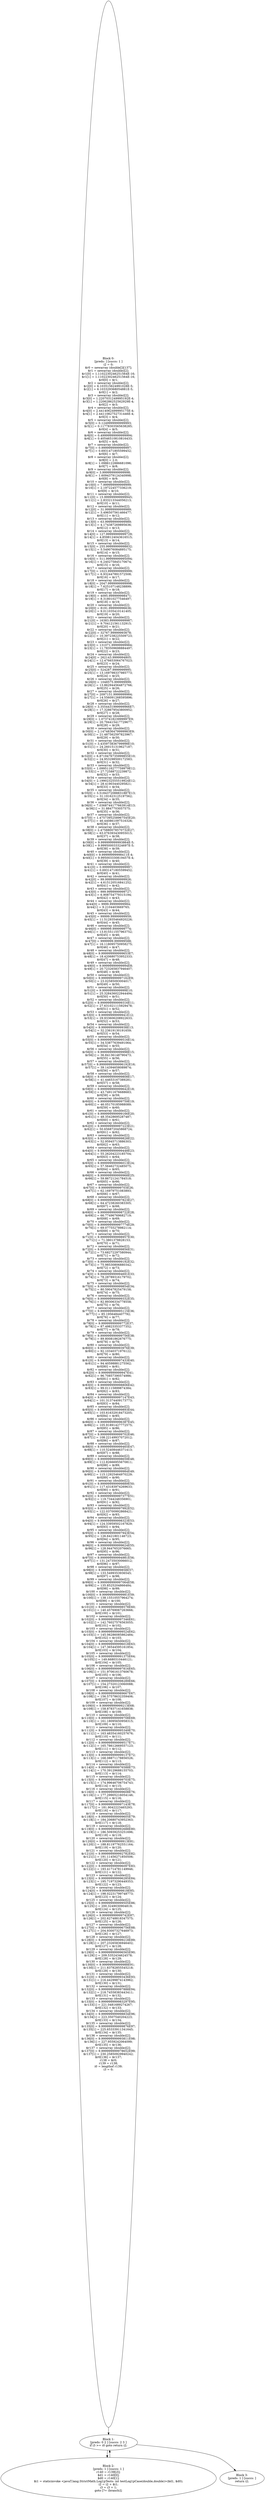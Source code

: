 digraph "unitGraph" {
    "Block 0:
[preds: ] [succs: 1 ]
i2 = 0;
$r0 = newarray (double[])[137];
$r1 = newarray (double)[2];
$r1[0] = 1.1102230246251564E-16;
$r1[1] = 1.1102230246251564E-16;
$r0[0] = $r1;
$r2 = newarray (double)[2];
$r2[0] = 6.103515624991028E-5;
$r2[1] = 6.103329368054881E-5;
$r0[1] = $r2;
$r3 = newarray (double)[2];
$r3[0] = 1.2207031249995192E-4;
$r3[1] = 1.2206286252562929E-4;
$r0[2] = $r3;
$r4 = newarray (double)[2];
$r4[0] = 2.4414062499995175E-4;
$r4[1] = 2.4411082752731446E-4;
$r0[3] = $r4;
$r5 = newarray (double)[2];
$r5[0] = 0.1249999999999993;
$r5[1] = 0.11778303565638285;
$r0[4] = $r5;
$r6 = newarray (double)[2];
$r6[0] = 0.49999999999999994;
$r6[1] = 0.40546510810816433;
$r0[5] = $r6;
$r7 = newarray (double)[2];
$r7[0] = 0.9999999999999997;
$r7[1] = 0.6931471805599452;
$r0[6] = $r7;
$r8 = newarray (double)[2];
$r8[0] = 2.0;
$r8[1] = 1.0986122886681096;
$r0[7] = $r8;
$r9 = newarray (double)[2];
$r9[0] = 3.999999999999998;
$r9[1] = 1.6094379124340998;
$r0[8] = $r9;
$r10 = newarray (double)[2];
$r10[0] = 7.999999999999999;
$r10[1] = 2.197224577336219;
$r0[9] = $r10;
$r11 = newarray (double)[2];
$r11[0] = 15.999999999999945;
$r11[1] = 2.833213344056213;
$r0[10] = $r11;
$r12 = newarray (double)[2];
$r12[0] = 31.99999999999989;
$r12[1] = 3.496507561466477;
$r0[11] = $r12;
$r13 = newarray (double)[2];
$r13[0] = 63.99999999999989;
$r13[1] = 4.174387269895636;
$r0[12] = $r13;
$r14 = newarray (double)[2];
$r14[0] = 127.99999999999729;
$r14[1] = 4.8598124043616515;
$r0[13] = $r14;
$r15 = newarray (double)[2];
$r15[0] = 255.99999999998832;
$r15[1] = 5.549076084895175;
$r0[14] = $r15;
$r16 = newarray (double)[2];
$r16[0] = 511.99999999995094;
$r16[1] = 6.240275845170674;
$r0[15] = $r16;
$r17 = newarray (double)[2];
$r17[0] = 1023.9999999999999;
$r17[1] = 6.932447891572508;
$r0[16] = $r17;
$r18 = newarray (double)[2];
$r18[0] = 2047.9999999999998;
$r18[1] = 7.625107148238899;
$r0[17] = $r18;
$r19 = newarray (double)[2];
$r19[0] = 4095.999999998471;
$r19[1] = 8.318010277546497;
$r0[18] = $r19;
$r20 = newarray (double)[2];
$r20[0] = 8191.999999996636;
$r20[1] = 9.011035410141405;
$r0[19] = $r20;
$r21 = newarray (double)[2];
$r21[0] = 16383.999999999987;
$r21[1] = 9.704121561132915;
$r0[20] = $r21;
$r22 = newarray (double)[2];
$r22[0] = 32767.99999993678;
$r22[1] = 10.397238225509723;
$r0[21] = $r22;
$r23 = newarray (double)[2];
$r23[0] = 131071.99999999984;
$r23[1] = 11.783509698884497;
$r0[22] = $r23;
$r24 = newarray (double)[2];
$r24[0] = 262143.9999994805;
$r24[1] = 12.476653064767023;
$r0[23] = $r24;
$r25 = newarray (double)[2];
$r25[0] = 524287.9999999995;
$r25[1] = 13.169798337985773;
$r0[24] = $r25;
$r26 = newarray (double)[2];
$r26[0] = 1048575.999999999;
$r26[1] = 13.862944564872766;
$r0[25] = $r26;
$r27 = newarray (double)[2];
$r27[0] = 2097151.9999999984;
$r27[1] = 14.556091268595896;
$r0[26] = $r27;
$r28 = newarray (double)[2];
$r28[0] = 3.3554431999999966E7;
$r28[1] = 17.328679543800952;
$r0[27] = $r28;
$r29 = newarray (double)[2];
$r29[0] = 1.073741823999997E9;
$r29[1] = 20.794415417729677;
$r0[28] = $r29;
$r30 = newarray (double)[2];
$r30[0] = 2.1474836479999983E9;
$r30[1] = 21.487562597823967;
$r0[29] = $r30;
$r31 = newarray (double)[2];
$r31[0] = 3.435973836799998E10;
$r31[1] = 24.260151319627187;
$r0[30] = $r31;
$r32 = newarray (double)[2];
$r32[0] = 6.8719476735999855E10;
$r32[1] = 24.953298500172583;
$r0[31] = $r32;
$r33 = newarray (double)[2];
$r33[0] = 1.0995116277759979E12;
$r33[1] = 27.72588722239872;
$r0[32] = $r33;
$r34 = newarray (double)[2];
$r34[0] = 2.1990232555519924E12;
$r34[1] = 28.41903440295821;
$r0[33] = $r34;
$r35 = newarray (double)[2];
$r35[0] = 3.5184372088831887E13;
$r35[1] = 31.191623125197562;
$r0[34] = $r35;
$r36 = newarray (double)[2];
$r36[0] = 7.0368744177663914E13;
$r36[1] = 31.8847703057575;
$r0[35] = $r36;
$r37 = newarray (double)[2];
$r37[0] = 1.4757395258967545E20;
$r37[1] = 46.440861097516326;
$r0[36] = $r37;
$r38 = newarray (double)[2];
$r38[0] = 2.475880078570732E27;
$r38[1] = 63.076393430955015;
$r0[37] = $r38;
$r39 = newarray (double)[2];
$r39[0] = 9.999999999993864E-5;
$r39[1] = 9.999500033324697E-5;
$r0[38] = $r39;
$r40 = newarray (double)[2];
$r40[0] = 9.99999999998411E-4;
$r40[1] = 9.995003330819457E-4;
$r0[39] = $r40;
$r41 = newarray (double)[2];
$r41[0] = 0.9999999999999997;
$r41[1] = 0.6931471805599452;
$r0[40] = $r41;
$r42 = newarray (double)[2];
$r42[0] = 99.99999999999926;
$r42[1] = 4.615120516841252;
$r0[41] = $r42;
$r43 = newarray (double)[2];
$r43[0] = 999.9999999999727;
$r43[1] = 6.908754779315194;
$r0[42] = $r43;
$r44 = newarray (double)[2];
$r44[0] = 9999.99999999984;
$r44[1] = 9.2104403669765;
$r0[43] = $r44;
$r45 = newarray (double)[2];
$r45[0] = 99999.99999999959;
$r45[1] = 11.512935464920226;
$r0[44] = $r45;
$r46 = newarray (double)[2];
$r46[0] = 999999.9999999774;
$r46[1] = 13.815511557963752;
$r0[45] = $r46;
$r47 = newarray (double)[2];
$r47[0] = 9999999.999999588;
$r47[1] = 16.118095750958275;
$r0[46] = $r47;
$r48 = newarray (double)[2];
$r48[0] = 9.999999999999653E7;
$r48[1] = 18.420680753952333;
$r0[47] = $r48;
$r49 = newarray (double)[2];
$r49[0] = 9.99999999999994E8;
$r49[1] = 20.723265837946407;
$r0[48] = $r49;
$r50 = newarray (double)[2];
$r50[0] = 9.999999999997162E9;
$r50[1] = 23.02585093004017;
$r0[49] = $r50;
$r51 = newarray (double)[2];
$r51[0] = 9.9999999999999E10;
$r51[1] = 25.328436022944494;
$r0[50] = $r51;
$r52 = newarray (double)[2];
$r52[0] = 9.999999999999316E11;
$r52[1] = 27.631021115929478;
$r0[51] = $r52;
$r53 = newarray (double)[2];
$r53[0] = 9.99999999999941E12;
$r53[1] = 29.933606208922633;
$r0[52] = $r53;
$r54 = newarray (double)[2];
$r54[0] = 9.99999999999938E13;
$r54[1] = 32.23619130191659;
$r0[53] = $r54;
$r55 = newarray (double)[2];
$r55[0] = 9.999999999999516E14;
$r55[1] = 34.53877639491064;
$r0[54] = $r55;
$r56 = newarray (double)[2];
$r56[0] = 9.999999999999998E15;
$r56[1] = 36.84136148790473;
$r0[55] = $r56;
$r57 = newarray (double)[2];
$r57[0] = 9.9999999999996192E16;
$r57[1] = 39.14394658089874;
$r0[56] = $r57;
$r58 = newarray (double)[2];
$r58[0] = 9.999999999999808E17;
$r58[1] = 41.44653167389281;
$r0[57] = $r58;
$r59 = newarray (double)[2];
$r59[0] = 9.999999999999642E18;
$r59[1] = 43.74911676688683;
$r0[58] = $r59;
$r60 = newarray (double)[2];
$r60[0] = 9.999999999999759E19;
$r60[1] = 46.05170185988089;
$r0[59] = $r60;
$r61 = newarray (double)[2];
$r61[0] = 9.999999999999166E20;
$r61[1] = 48.35428695287487;
$r0[60] = $r61;
$r62 = newarray (double)[2];
$r62[0] = 9.999999999997223E21;
$r62[1] = 50.656872045868724;
$r0[61] = $r62;
$r63 = newarray (double)[2];
$r63[0] = 9.999999999999828E22;
$r63[1] = 52.95945713886303;
$r0[62] = $r63;
$r64 = newarray (double)[2];
$r64[0] = 9.999999999999448E23;
$r64[1] = 55.26204223185704;
$r0[63] = $r64;
$r65 = newarray (double)[2];
$r65[0] = 9.999999999996013E24;
$r65[1] = 57.56462732485075;
$r0[64] = $r65;
$r66 = newarray (double)[2];
$r66[0] = 9.999999999999968E25;
$r66[1] = 59.86721241784518;
$r0[65] = $r66;
$r67 = newarray (double)[2];
$r67[0] = 9.99999999999703E26;
$r67[1] = 62.16979751083893;
$r0[66] = $r67;
$r68 = newarray (double)[2];
$r68[0] = 9.999999999997823E27;
$r68[1] = 64.47238260383305;
$r0[67] = $r68;
$r69 = newarray (double)[2];
$r69[0] = 9.999999999998722E28;
$r69[1] = 66.77496769682719;
$r0[68] = $r69;
$r70 = newarray (double)[2];
$r70[0] = 9.999999999997774E29;
$r70[1] = 69.07755278982114;
$r0[69] = $r70;
$r71 = newarray (double)[2];
$r71[0] = 9.999999999998957E30;
$r71[1] = 71.3801378828153;
$r0[70] = $r71;
$r72 = newarray (double)[2];
$r72[0] = 9.999999999999856E31;
$r72[1] = 73.68272297580944;
$r0[71] = $r72;
$r73 = newarray (double)[2];
$r73[0] = 9.999999999999192E32;
$r73[1] = 75.98530806880342;
$r0[72] = $r73;
$r74 = newarray (double)[2];
$r74[0] = 9.999999999994691E33;
$r74[1] = 78.28789316179702;
$r0[73] = $r74;
$r75 = newarray (double)[2];
$r75[0] = 9.999999999999854E34;
$r75[1] = 80.59047825479158;
$r0[74] = $r75;
$r76 = newarray (double)[2];
$r76[0] = 9.999999999999332E35;
$r76[1] = 82.89306334778558;
$r0[75] = $r76;
$r77 = newarray (double)[2];
$r77[0] = 9.999999999995115E36;
$r77[1] = 85.1956484407792;
$r0[76] = $r77;
$r78 = newarray (double)[2];
$r78[0] = 9.99999999999772E37;
$r78[1] = 87.49823353377352;
$r0[77] = $r78;
$r79 = newarray (double)[2];
$r79[0] = 9.999999999999756E38;
$r79[1] = 89.80081862676775;
$r0[78] = $r79;
$r80 = newarray (double)[2];
$r80[0] = 9.999999999993976E39;
$r80[1] = 92.10340371976122;
$r0[79] = $r80;
$r81 = newarray (double)[2];
$r81[0] = 9.999999999997433E40;
$r81[1] = 94.40598881275562;
$r0[80] = $r81;
$r82 = newarray (double)[2];
$r82[0] = 9.99999999999947E41;
$r82[1] = 96.70857390574986;
$r0[81] = $r82;
$r83 = newarray (double)[2];
$r83[0] = 9.999999999998806E42;
$r83[1] = 99.01115899874384;
$r0[82] = $r83;
$r84 = newarray (double)[2];
$r84[0] = 9.999999999997147E43;
$r84[1] = 101.31374409173773;
$r0[83] = $r84;
$r85 = newarray (double)[2];
$r85[0] = 9.999999999999893E44;
$r85[1] = 103.61632918473205;
$r0[84] = $r85;
$r86 = newarray (double)[2];
$r86[0] = 9.999999999996387E45;
$r86[1] = 105.91891427772575;
$r0[85] = $r86;
$r87 = newarray (double)[2];
$r87[0] = 9.999999999999702E46;
$r87[1] = 108.22149937072012;
$r0[86] = $r87;
$r88 = newarray (double)[2];
$r88[0] = 9.999999999999465E47;
$r88[1] = 110.52408446371413;
$r0[87] = $r88;
$r89 = newarray (double)[2];
$r89[0] = 9.999999999998659E48;
$r89[1] = 112.82666955670811;
$r0[88] = $r89;
$r90 = newarray (double)[2];
$r90[0] = 9.999999999999984E49;
$r90[1] = 115.12925464970229;
$r0[89] = $r90;
$r91 = newarray (double)[2];
$r91[0] = 9.999999999999889E50;
$r91[1] = 117.43183974269633;
$r0[90] = $r91;
$r92 = newarray (double)[2];
$r92[0] = 9.999999999997377E51;
$r92[1] = 119.7344248356901;
$r0[91] = $r92;
$r93 = newarray (double)[2];
$r93[0] = 9.999999999997992E52;
$r93[1] = 122.03700992868421;
$r0[92] = $r93;
$r94 = newarray (double)[2];
$r94[0] = 9.999999999998323E53;
$r94[1] = 124.33959502167829;
$r0[93] = $r94;
$r95 = newarray (double)[2];
$r95[0] = 9.999999999997943E54;
$r95[1] = 126.6421801146723;
$r0[94] = $r95;
$r96 = newarray (double)[2];
$r96[0] = 9.999999999999624E55;
$r96[1] = 128.9447652076665;
$r0[95] = $r96;
$r97 = newarray (double)[2];
$r97[0] = 9.999999999994981E56;
$r97[1] = 131.24735030066012;
$r0[96] = $r97;
$r98 = newarray (double)[2];
$r98[0] = 9.99999999999858E57;
$r98[1] = 133.5499353936545;
$r0[97] = $r98;
$r99 = newarray (double)[2];
$r99[0] = 9.999999999997064E58;
$r99[1] = 135.8525204866484;
$r0[98] = $r99;
$r100 = newarray (double)[2];
$r100[0] = 9.99999999999981E59;
$r100[1] = 138.15510557964274;
$r0[99] = $r100;
$r101 = newarray (double)[2];
$r101[0] = 9.999999999998578E60;
$r101[1] = 140.45769067263666;
$r0[100] = $r101;
$r102 = newarray (double)[2];
$r102[0] = 9.999999999997346E61;
$r102[1] = 142.76027576563055;
$r0[101] = $r102;
$r103 = newarray (double)[2];
$r103[0] = 9.999999999999524E62;
$r103[1] = 145.06286085862484;
$r0[102] = $r103;
$r104 = newarray (double)[2];
$r104[0] = 9.999999999996018E63;
$r104[1] = 147.36544595161854;
$r0[103] = $r104;
$r105 = newarray (double)[2];
$r105[0] = 9.999999999991375E64;
$r105[1] = 149.6680310446121;
$r0[104] = $r105;
$r106 = newarray (double)[2];
$r106[0] = 9.999999999997816E65;
$r106[1] = 151.97061613760678;
$r0[105] = $r106;
$r107 = newarray (double)[2];
$r107[0] = 9.999999999998289E66;
$r107[1] = 154.27320123060088;
$r0[106] = $r107;
$r108 = newarray (double)[2];
$r108[0] = 9.999999999989667E67;
$r108[1] = 156.57578632359406;
$r0[107] = $r108;
$r109 = newarray (double)[2];
$r109[0] = 9.99999999999213E68;
$r109[1] = 158.87837141658838;
$r0[108] = $r109;
$r110 = newarray (double)[2];
$r110[0] = 9.999999999999708E69;
$r110[1] = 161.18095650958315;
$r0[109] = $r110;
$r111 = newarray (double)[2];
$r111[0] = 9.999999999995349E70;
$r111[1] = 163.48354160257676;
$r0[110] = $r111;
$r112 = newarray (double)[2];
$r112[0] = 9.999999999999517E71;
$r112[1] = 165.78612669557123;
$r0[111] = $r112;
$r113 = newarray (double)[2];
$r113[0] = 9.999999999999137E72;
$r113[1] = 168.08871178856526;
$r0[112] = $r113;
$r114 = newarray (double)[2];
$r114[0] = 9.999999999976588E73;
$r114[1] = 170.39129688155703;
$r0[113] = $r114;
$r115 = newarray (double)[2];
$r115[0] = 9.999999999999703E75;
$r115[1] = 174.99646706754743;
$r0[114] = $r115;
$r116 = newarray (double)[2];
$r116[0] = 9.999999999999608E76;
$r116[1] = 177.29905216054146;
$r0[115] = $r116;
$r117 = newarray (double)[2];
$r117[0] = 9.999999999997143E78;
$r117[1] = 181.9042223465293;
$r0[116] = $r117;
$r118 = newarray (double)[2];
$r118[0] = 9.999999999999605E79;
$r118[1] = 184.20680743952363;
$r0[117] = $r118;
$r119 = newarray (double)[2];
$r119[0] = 9.999999999992688E80;
$r119[1] = 186.50939253251696;
$r0[118] = $r119;
$r120 = newarray (double)[2];
$r120[0] = 9.99999999999913E81;
$r120[1] = 188.81197762551164;
$r0[119] = $r120;
$r121 = newarray (double)[2];
$r121[0] = 9.999999999992782E82;
$r121[1] = 191.11456271850506;
$r0[120] = $r121;
$r122 = newarray (double)[2];
$r122[0] = 9.999999999996097E83;
$r122[1] = 193.41714781149946;
$r0[121] = $r122;
$r123 = newarray (double)[2];
$r123[0] = 9.999999999996285E84;
$r123[1] = 195.71973290449353;
$r0[122] = $r123;
$r124 = newarray (double)[2];
$r124[0] = 9.99999999999818E85;
$r124[1] = 198.02231799748773;
$r0[123] = $r124;
$r125 = newarray (double)[2];
$r125[0] = 9.999999999999505E86;
$r125[1] = 200.3249030904819;
$r0[124] = $r125;
$r126 = newarray (double)[2];
$r126[0] = 9.99999999999742E87;
$r126[1] = 202.62748818347575;
$r0[125] = $r126;
$r127 = newarray (double)[2];
$r127[0] = 9.999999999996756E88;
$r127[1] = 204.93007327646973;
$r0[126] = $r127;
$r128 = newarray (double)[2];
$r128[0] = 9.999999999999218E89;
$r128[1] = 207.23265836946402;
$r0[127] = $r128;
$r129 = newarray (double)[2];
$r129[0] = 9.999999999996565E90;
$r129[1] = 209.5352434624578;
$r0[128] = $r129;
$r130 = newarray (double)[2];
$r130[0] = 9.99999999999988E91;
$r130[1] = 211.83782855545218;
$r0[129] = $r130;
$r131 = newarray (double)[2];
$r131[0] = 9.999999999993436E93;
$r131[1] = 216.44299874143962;
$r0[130] = $r131;
$r132 = newarray (double)[2];
$r132[0] = 9.999999999997888E94;
$r132[1] = 218.74558383443411;
$r0[131] = $r132;
$r133 = newarray (double)[2];
$r133[0] = 9.999999999983297E95;
$r133[1] = 221.0481689274267;
$r0[132] = $r133;
$r134 = newarray (double)[2];
$r134[0] = 9.999999999998834E96;
$r134[1] = 223.3507540204223;
$r0[133] = $r134;
$r135 = newarray (double)[2];
$r135[0] = 9.999999999999876E97;
$r135[1] = 225.65333911341645;
$r0[134] = $r135;
$r136 = newarray (double)[2];
$r136[0] = 9.999999999993811E98;
$r136[1] = 227.9559242064099;
$r0[135] = $r136;
$r137 = newarray (double)[2];
$r137[0] = 9.999999999978652E99;
$r137[1] = 230.25850929940242;
$r0[136] = $r137;
r138 = $r0;
r139 = r138;
i0 = lengthof r139;
i3 = 0;
"
    "Block 1:
[preds: 0 2 ] [succs: 2 3 ]
if i3 >= i0 goto return i2;
"
    "Block 2:
[preds: 1 ] [succs: 1 ]
r140 = r139[i3];
$d1 = r140[0];
$d0 = r140[1];
$i1 = staticinvoke <javaT.lang.StrictMath.Log1pTests: int testLog1pCase(double,double)>($d1, $d0);
i2 = i2 + $i1;
i3 = i3 + 1;
goto [?= (branch)];
"
    "Block 3:
[preds: 1 ] [succs: ]
return i2;
"
    "Block 0:
[preds: ] [succs: 1 ]
i2 = 0;
$r0 = newarray (double[])[137];
$r1 = newarray (double)[2];
$r1[0] = 1.1102230246251564E-16;
$r1[1] = 1.1102230246251564E-16;
$r0[0] = $r1;
$r2 = newarray (double)[2];
$r2[0] = 6.103515624991028E-5;
$r2[1] = 6.103329368054881E-5;
$r0[1] = $r2;
$r3 = newarray (double)[2];
$r3[0] = 1.2207031249995192E-4;
$r3[1] = 1.2206286252562929E-4;
$r0[2] = $r3;
$r4 = newarray (double)[2];
$r4[0] = 2.4414062499995175E-4;
$r4[1] = 2.4411082752731446E-4;
$r0[3] = $r4;
$r5 = newarray (double)[2];
$r5[0] = 0.1249999999999993;
$r5[1] = 0.11778303565638285;
$r0[4] = $r5;
$r6 = newarray (double)[2];
$r6[0] = 0.49999999999999994;
$r6[1] = 0.40546510810816433;
$r0[5] = $r6;
$r7 = newarray (double)[2];
$r7[0] = 0.9999999999999997;
$r7[1] = 0.6931471805599452;
$r0[6] = $r7;
$r8 = newarray (double)[2];
$r8[0] = 2.0;
$r8[1] = 1.0986122886681096;
$r0[7] = $r8;
$r9 = newarray (double)[2];
$r9[0] = 3.999999999999998;
$r9[1] = 1.6094379124340998;
$r0[8] = $r9;
$r10 = newarray (double)[2];
$r10[0] = 7.999999999999999;
$r10[1] = 2.197224577336219;
$r0[9] = $r10;
$r11 = newarray (double)[2];
$r11[0] = 15.999999999999945;
$r11[1] = 2.833213344056213;
$r0[10] = $r11;
$r12 = newarray (double)[2];
$r12[0] = 31.99999999999989;
$r12[1] = 3.496507561466477;
$r0[11] = $r12;
$r13 = newarray (double)[2];
$r13[0] = 63.99999999999989;
$r13[1] = 4.174387269895636;
$r0[12] = $r13;
$r14 = newarray (double)[2];
$r14[0] = 127.99999999999729;
$r14[1] = 4.8598124043616515;
$r0[13] = $r14;
$r15 = newarray (double)[2];
$r15[0] = 255.99999999998832;
$r15[1] = 5.549076084895175;
$r0[14] = $r15;
$r16 = newarray (double)[2];
$r16[0] = 511.99999999995094;
$r16[1] = 6.240275845170674;
$r0[15] = $r16;
$r17 = newarray (double)[2];
$r17[0] = 1023.9999999999999;
$r17[1] = 6.932447891572508;
$r0[16] = $r17;
$r18 = newarray (double)[2];
$r18[0] = 2047.9999999999998;
$r18[1] = 7.625107148238899;
$r0[17] = $r18;
$r19 = newarray (double)[2];
$r19[0] = 4095.999999998471;
$r19[1] = 8.318010277546497;
$r0[18] = $r19;
$r20 = newarray (double)[2];
$r20[0] = 8191.999999996636;
$r20[1] = 9.011035410141405;
$r0[19] = $r20;
$r21 = newarray (double)[2];
$r21[0] = 16383.999999999987;
$r21[1] = 9.704121561132915;
$r0[20] = $r21;
$r22 = newarray (double)[2];
$r22[0] = 32767.99999993678;
$r22[1] = 10.397238225509723;
$r0[21] = $r22;
$r23 = newarray (double)[2];
$r23[0] = 131071.99999999984;
$r23[1] = 11.783509698884497;
$r0[22] = $r23;
$r24 = newarray (double)[2];
$r24[0] = 262143.9999994805;
$r24[1] = 12.476653064767023;
$r0[23] = $r24;
$r25 = newarray (double)[2];
$r25[0] = 524287.9999999995;
$r25[1] = 13.169798337985773;
$r0[24] = $r25;
$r26 = newarray (double)[2];
$r26[0] = 1048575.999999999;
$r26[1] = 13.862944564872766;
$r0[25] = $r26;
$r27 = newarray (double)[2];
$r27[0] = 2097151.9999999984;
$r27[1] = 14.556091268595896;
$r0[26] = $r27;
$r28 = newarray (double)[2];
$r28[0] = 3.3554431999999966E7;
$r28[1] = 17.328679543800952;
$r0[27] = $r28;
$r29 = newarray (double)[2];
$r29[0] = 1.073741823999997E9;
$r29[1] = 20.794415417729677;
$r0[28] = $r29;
$r30 = newarray (double)[2];
$r30[0] = 2.1474836479999983E9;
$r30[1] = 21.487562597823967;
$r0[29] = $r30;
$r31 = newarray (double)[2];
$r31[0] = 3.435973836799998E10;
$r31[1] = 24.260151319627187;
$r0[30] = $r31;
$r32 = newarray (double)[2];
$r32[0] = 6.8719476735999855E10;
$r32[1] = 24.953298500172583;
$r0[31] = $r32;
$r33 = newarray (double)[2];
$r33[0] = 1.0995116277759979E12;
$r33[1] = 27.72588722239872;
$r0[32] = $r33;
$r34 = newarray (double)[2];
$r34[0] = 2.1990232555519924E12;
$r34[1] = 28.41903440295821;
$r0[33] = $r34;
$r35 = newarray (double)[2];
$r35[0] = 3.5184372088831887E13;
$r35[1] = 31.191623125197562;
$r0[34] = $r35;
$r36 = newarray (double)[2];
$r36[0] = 7.0368744177663914E13;
$r36[1] = 31.8847703057575;
$r0[35] = $r36;
$r37 = newarray (double)[2];
$r37[0] = 1.4757395258967545E20;
$r37[1] = 46.440861097516326;
$r0[36] = $r37;
$r38 = newarray (double)[2];
$r38[0] = 2.475880078570732E27;
$r38[1] = 63.076393430955015;
$r0[37] = $r38;
$r39 = newarray (double)[2];
$r39[0] = 9.999999999993864E-5;
$r39[1] = 9.999500033324697E-5;
$r0[38] = $r39;
$r40 = newarray (double)[2];
$r40[0] = 9.99999999998411E-4;
$r40[1] = 9.995003330819457E-4;
$r0[39] = $r40;
$r41 = newarray (double)[2];
$r41[0] = 0.9999999999999997;
$r41[1] = 0.6931471805599452;
$r0[40] = $r41;
$r42 = newarray (double)[2];
$r42[0] = 99.99999999999926;
$r42[1] = 4.615120516841252;
$r0[41] = $r42;
$r43 = newarray (double)[2];
$r43[0] = 999.9999999999727;
$r43[1] = 6.908754779315194;
$r0[42] = $r43;
$r44 = newarray (double)[2];
$r44[0] = 9999.99999999984;
$r44[1] = 9.2104403669765;
$r0[43] = $r44;
$r45 = newarray (double)[2];
$r45[0] = 99999.99999999959;
$r45[1] = 11.512935464920226;
$r0[44] = $r45;
$r46 = newarray (double)[2];
$r46[0] = 999999.9999999774;
$r46[1] = 13.815511557963752;
$r0[45] = $r46;
$r47 = newarray (double)[2];
$r47[0] = 9999999.999999588;
$r47[1] = 16.118095750958275;
$r0[46] = $r47;
$r48 = newarray (double)[2];
$r48[0] = 9.999999999999653E7;
$r48[1] = 18.420680753952333;
$r0[47] = $r48;
$r49 = newarray (double)[2];
$r49[0] = 9.99999999999994E8;
$r49[1] = 20.723265837946407;
$r0[48] = $r49;
$r50 = newarray (double)[2];
$r50[0] = 9.999999999997162E9;
$r50[1] = 23.02585093004017;
$r0[49] = $r50;
$r51 = newarray (double)[2];
$r51[0] = 9.9999999999999E10;
$r51[1] = 25.328436022944494;
$r0[50] = $r51;
$r52 = newarray (double)[2];
$r52[0] = 9.999999999999316E11;
$r52[1] = 27.631021115929478;
$r0[51] = $r52;
$r53 = newarray (double)[2];
$r53[0] = 9.99999999999941E12;
$r53[1] = 29.933606208922633;
$r0[52] = $r53;
$r54 = newarray (double)[2];
$r54[0] = 9.99999999999938E13;
$r54[1] = 32.23619130191659;
$r0[53] = $r54;
$r55 = newarray (double)[2];
$r55[0] = 9.999999999999516E14;
$r55[1] = 34.53877639491064;
$r0[54] = $r55;
$r56 = newarray (double)[2];
$r56[0] = 9.999999999999998E15;
$r56[1] = 36.84136148790473;
$r0[55] = $r56;
$r57 = newarray (double)[2];
$r57[0] = 9.9999999999996192E16;
$r57[1] = 39.14394658089874;
$r0[56] = $r57;
$r58 = newarray (double)[2];
$r58[0] = 9.999999999999808E17;
$r58[1] = 41.44653167389281;
$r0[57] = $r58;
$r59 = newarray (double)[2];
$r59[0] = 9.999999999999642E18;
$r59[1] = 43.74911676688683;
$r0[58] = $r59;
$r60 = newarray (double)[2];
$r60[0] = 9.999999999999759E19;
$r60[1] = 46.05170185988089;
$r0[59] = $r60;
$r61 = newarray (double)[2];
$r61[0] = 9.999999999999166E20;
$r61[1] = 48.35428695287487;
$r0[60] = $r61;
$r62 = newarray (double)[2];
$r62[0] = 9.999999999997223E21;
$r62[1] = 50.656872045868724;
$r0[61] = $r62;
$r63 = newarray (double)[2];
$r63[0] = 9.999999999999828E22;
$r63[1] = 52.95945713886303;
$r0[62] = $r63;
$r64 = newarray (double)[2];
$r64[0] = 9.999999999999448E23;
$r64[1] = 55.26204223185704;
$r0[63] = $r64;
$r65 = newarray (double)[2];
$r65[0] = 9.999999999996013E24;
$r65[1] = 57.56462732485075;
$r0[64] = $r65;
$r66 = newarray (double)[2];
$r66[0] = 9.999999999999968E25;
$r66[1] = 59.86721241784518;
$r0[65] = $r66;
$r67 = newarray (double)[2];
$r67[0] = 9.99999999999703E26;
$r67[1] = 62.16979751083893;
$r0[66] = $r67;
$r68 = newarray (double)[2];
$r68[0] = 9.999999999997823E27;
$r68[1] = 64.47238260383305;
$r0[67] = $r68;
$r69 = newarray (double)[2];
$r69[0] = 9.999999999998722E28;
$r69[1] = 66.77496769682719;
$r0[68] = $r69;
$r70 = newarray (double)[2];
$r70[0] = 9.999999999997774E29;
$r70[1] = 69.07755278982114;
$r0[69] = $r70;
$r71 = newarray (double)[2];
$r71[0] = 9.999999999998957E30;
$r71[1] = 71.3801378828153;
$r0[70] = $r71;
$r72 = newarray (double)[2];
$r72[0] = 9.999999999999856E31;
$r72[1] = 73.68272297580944;
$r0[71] = $r72;
$r73 = newarray (double)[2];
$r73[0] = 9.999999999999192E32;
$r73[1] = 75.98530806880342;
$r0[72] = $r73;
$r74 = newarray (double)[2];
$r74[0] = 9.999999999994691E33;
$r74[1] = 78.28789316179702;
$r0[73] = $r74;
$r75 = newarray (double)[2];
$r75[0] = 9.999999999999854E34;
$r75[1] = 80.59047825479158;
$r0[74] = $r75;
$r76 = newarray (double)[2];
$r76[0] = 9.999999999999332E35;
$r76[1] = 82.89306334778558;
$r0[75] = $r76;
$r77 = newarray (double)[2];
$r77[0] = 9.999999999995115E36;
$r77[1] = 85.1956484407792;
$r0[76] = $r77;
$r78 = newarray (double)[2];
$r78[0] = 9.99999999999772E37;
$r78[1] = 87.49823353377352;
$r0[77] = $r78;
$r79 = newarray (double)[2];
$r79[0] = 9.999999999999756E38;
$r79[1] = 89.80081862676775;
$r0[78] = $r79;
$r80 = newarray (double)[2];
$r80[0] = 9.999999999993976E39;
$r80[1] = 92.10340371976122;
$r0[79] = $r80;
$r81 = newarray (double)[2];
$r81[0] = 9.999999999997433E40;
$r81[1] = 94.40598881275562;
$r0[80] = $r81;
$r82 = newarray (double)[2];
$r82[0] = 9.99999999999947E41;
$r82[1] = 96.70857390574986;
$r0[81] = $r82;
$r83 = newarray (double)[2];
$r83[0] = 9.999999999998806E42;
$r83[1] = 99.01115899874384;
$r0[82] = $r83;
$r84 = newarray (double)[2];
$r84[0] = 9.999999999997147E43;
$r84[1] = 101.31374409173773;
$r0[83] = $r84;
$r85 = newarray (double)[2];
$r85[0] = 9.999999999999893E44;
$r85[1] = 103.61632918473205;
$r0[84] = $r85;
$r86 = newarray (double)[2];
$r86[0] = 9.999999999996387E45;
$r86[1] = 105.91891427772575;
$r0[85] = $r86;
$r87 = newarray (double)[2];
$r87[0] = 9.999999999999702E46;
$r87[1] = 108.22149937072012;
$r0[86] = $r87;
$r88 = newarray (double)[2];
$r88[0] = 9.999999999999465E47;
$r88[1] = 110.52408446371413;
$r0[87] = $r88;
$r89 = newarray (double)[2];
$r89[0] = 9.999999999998659E48;
$r89[1] = 112.82666955670811;
$r0[88] = $r89;
$r90 = newarray (double)[2];
$r90[0] = 9.999999999999984E49;
$r90[1] = 115.12925464970229;
$r0[89] = $r90;
$r91 = newarray (double)[2];
$r91[0] = 9.999999999999889E50;
$r91[1] = 117.43183974269633;
$r0[90] = $r91;
$r92 = newarray (double)[2];
$r92[0] = 9.999999999997377E51;
$r92[1] = 119.7344248356901;
$r0[91] = $r92;
$r93 = newarray (double)[2];
$r93[0] = 9.999999999997992E52;
$r93[1] = 122.03700992868421;
$r0[92] = $r93;
$r94 = newarray (double)[2];
$r94[0] = 9.999999999998323E53;
$r94[1] = 124.33959502167829;
$r0[93] = $r94;
$r95 = newarray (double)[2];
$r95[0] = 9.999999999997943E54;
$r95[1] = 126.6421801146723;
$r0[94] = $r95;
$r96 = newarray (double)[2];
$r96[0] = 9.999999999999624E55;
$r96[1] = 128.9447652076665;
$r0[95] = $r96;
$r97 = newarray (double)[2];
$r97[0] = 9.999999999994981E56;
$r97[1] = 131.24735030066012;
$r0[96] = $r97;
$r98 = newarray (double)[2];
$r98[0] = 9.99999999999858E57;
$r98[1] = 133.5499353936545;
$r0[97] = $r98;
$r99 = newarray (double)[2];
$r99[0] = 9.999999999997064E58;
$r99[1] = 135.8525204866484;
$r0[98] = $r99;
$r100 = newarray (double)[2];
$r100[0] = 9.99999999999981E59;
$r100[1] = 138.15510557964274;
$r0[99] = $r100;
$r101 = newarray (double)[2];
$r101[0] = 9.999999999998578E60;
$r101[1] = 140.45769067263666;
$r0[100] = $r101;
$r102 = newarray (double)[2];
$r102[0] = 9.999999999997346E61;
$r102[1] = 142.76027576563055;
$r0[101] = $r102;
$r103 = newarray (double)[2];
$r103[0] = 9.999999999999524E62;
$r103[1] = 145.06286085862484;
$r0[102] = $r103;
$r104 = newarray (double)[2];
$r104[0] = 9.999999999996018E63;
$r104[1] = 147.36544595161854;
$r0[103] = $r104;
$r105 = newarray (double)[2];
$r105[0] = 9.999999999991375E64;
$r105[1] = 149.6680310446121;
$r0[104] = $r105;
$r106 = newarray (double)[2];
$r106[0] = 9.999999999997816E65;
$r106[1] = 151.97061613760678;
$r0[105] = $r106;
$r107 = newarray (double)[2];
$r107[0] = 9.999999999998289E66;
$r107[1] = 154.27320123060088;
$r0[106] = $r107;
$r108 = newarray (double)[2];
$r108[0] = 9.999999999989667E67;
$r108[1] = 156.57578632359406;
$r0[107] = $r108;
$r109 = newarray (double)[2];
$r109[0] = 9.99999999999213E68;
$r109[1] = 158.87837141658838;
$r0[108] = $r109;
$r110 = newarray (double)[2];
$r110[0] = 9.999999999999708E69;
$r110[1] = 161.18095650958315;
$r0[109] = $r110;
$r111 = newarray (double)[2];
$r111[0] = 9.999999999995349E70;
$r111[1] = 163.48354160257676;
$r0[110] = $r111;
$r112 = newarray (double)[2];
$r112[0] = 9.999999999999517E71;
$r112[1] = 165.78612669557123;
$r0[111] = $r112;
$r113 = newarray (double)[2];
$r113[0] = 9.999999999999137E72;
$r113[1] = 168.08871178856526;
$r0[112] = $r113;
$r114 = newarray (double)[2];
$r114[0] = 9.999999999976588E73;
$r114[1] = 170.39129688155703;
$r0[113] = $r114;
$r115 = newarray (double)[2];
$r115[0] = 9.999999999999703E75;
$r115[1] = 174.99646706754743;
$r0[114] = $r115;
$r116 = newarray (double)[2];
$r116[0] = 9.999999999999608E76;
$r116[1] = 177.29905216054146;
$r0[115] = $r116;
$r117 = newarray (double)[2];
$r117[0] = 9.999999999997143E78;
$r117[1] = 181.9042223465293;
$r0[116] = $r117;
$r118 = newarray (double)[2];
$r118[0] = 9.999999999999605E79;
$r118[1] = 184.20680743952363;
$r0[117] = $r118;
$r119 = newarray (double)[2];
$r119[0] = 9.999999999992688E80;
$r119[1] = 186.50939253251696;
$r0[118] = $r119;
$r120 = newarray (double)[2];
$r120[0] = 9.99999999999913E81;
$r120[1] = 188.81197762551164;
$r0[119] = $r120;
$r121 = newarray (double)[2];
$r121[0] = 9.999999999992782E82;
$r121[1] = 191.11456271850506;
$r0[120] = $r121;
$r122 = newarray (double)[2];
$r122[0] = 9.999999999996097E83;
$r122[1] = 193.41714781149946;
$r0[121] = $r122;
$r123 = newarray (double)[2];
$r123[0] = 9.999999999996285E84;
$r123[1] = 195.71973290449353;
$r0[122] = $r123;
$r124 = newarray (double)[2];
$r124[0] = 9.99999999999818E85;
$r124[1] = 198.02231799748773;
$r0[123] = $r124;
$r125 = newarray (double)[2];
$r125[0] = 9.999999999999505E86;
$r125[1] = 200.3249030904819;
$r0[124] = $r125;
$r126 = newarray (double)[2];
$r126[0] = 9.99999999999742E87;
$r126[1] = 202.62748818347575;
$r0[125] = $r126;
$r127 = newarray (double)[2];
$r127[0] = 9.999999999996756E88;
$r127[1] = 204.93007327646973;
$r0[126] = $r127;
$r128 = newarray (double)[2];
$r128[0] = 9.999999999999218E89;
$r128[1] = 207.23265836946402;
$r0[127] = $r128;
$r129 = newarray (double)[2];
$r129[0] = 9.999999999996565E90;
$r129[1] = 209.5352434624578;
$r0[128] = $r129;
$r130 = newarray (double)[2];
$r130[0] = 9.99999999999988E91;
$r130[1] = 211.83782855545218;
$r0[129] = $r130;
$r131 = newarray (double)[2];
$r131[0] = 9.999999999993436E93;
$r131[1] = 216.44299874143962;
$r0[130] = $r131;
$r132 = newarray (double)[2];
$r132[0] = 9.999999999997888E94;
$r132[1] = 218.74558383443411;
$r0[131] = $r132;
$r133 = newarray (double)[2];
$r133[0] = 9.999999999983297E95;
$r133[1] = 221.0481689274267;
$r0[132] = $r133;
$r134 = newarray (double)[2];
$r134[0] = 9.999999999998834E96;
$r134[1] = 223.3507540204223;
$r0[133] = $r134;
$r135 = newarray (double)[2];
$r135[0] = 9.999999999999876E97;
$r135[1] = 225.65333911341645;
$r0[134] = $r135;
$r136 = newarray (double)[2];
$r136[0] = 9.999999999993811E98;
$r136[1] = 227.9559242064099;
$r0[135] = $r136;
$r137 = newarray (double)[2];
$r137[0] = 9.999999999978652E99;
$r137[1] = 230.25850929940242;
$r0[136] = $r137;
r138 = $r0;
r139 = r138;
i0 = lengthof r139;
i3 = 0;
"->"Block 1:
[preds: 0 2 ] [succs: 2 3 ]
if i3 >= i0 goto return i2;
";
    "Block 1:
[preds: 0 2 ] [succs: 2 3 ]
if i3 >= i0 goto return i2;
"->"Block 2:
[preds: 1 ] [succs: 1 ]
r140 = r139[i3];
$d1 = r140[0];
$d0 = r140[1];
$i1 = staticinvoke <javaT.lang.StrictMath.Log1pTests: int testLog1pCase(double,double)>($d1, $d0);
i2 = i2 + $i1;
i3 = i3 + 1;
goto [?= (branch)];
";
    "Block 1:
[preds: 0 2 ] [succs: 2 3 ]
if i3 >= i0 goto return i2;
"->"Block 3:
[preds: 1 ] [succs: ]
return i2;
";
    "Block 2:
[preds: 1 ] [succs: 1 ]
r140 = r139[i3];
$d1 = r140[0];
$d0 = r140[1];
$i1 = staticinvoke <javaT.lang.StrictMath.Log1pTests: int testLog1pCase(double,double)>($d1, $d0);
i2 = i2 + $i1;
i3 = i3 + 1;
goto [?= (branch)];
"->"Block 1:
[preds: 0 2 ] [succs: 2 3 ]
if i3 >= i0 goto return i2;
";
}
